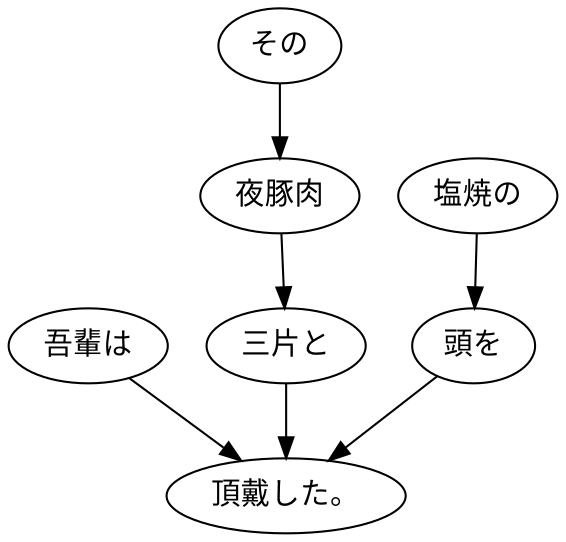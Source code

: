 digraph graph4667 {
	node0 [label="吾輩は"];
	node1 [label="その"];
	node2 [label="夜豚肉"];
	node3 [label="三片と"];
	node4 [label="塩焼の"];
	node5 [label="頭を"];
	node6 [label="頂戴した。"];
	node0 -> node6;
	node1 -> node2;
	node2 -> node3;
	node3 -> node6;
	node4 -> node5;
	node5 -> node6;
}
